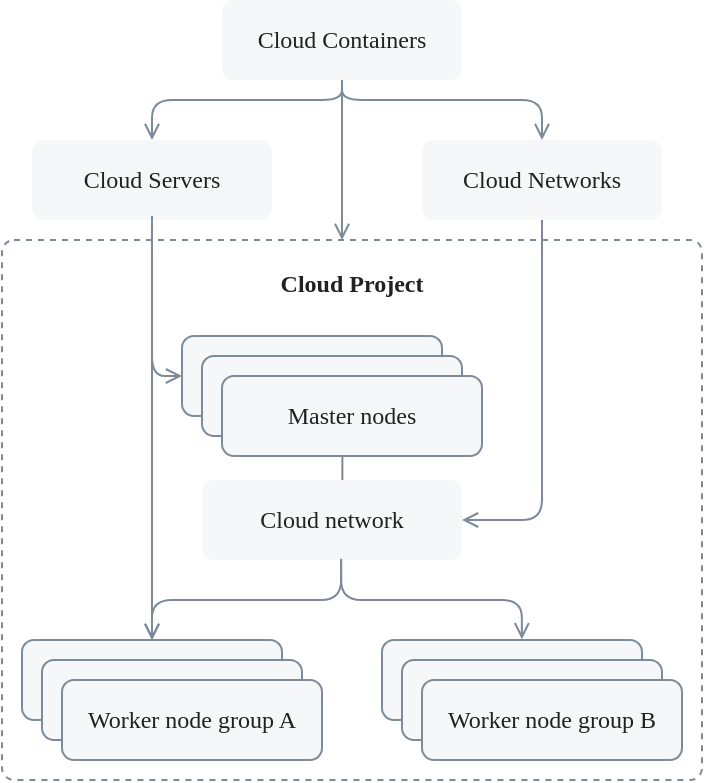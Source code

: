 <mxfile version="28.1.2">
  <diagram name="Page-1" id="Wc-nun4cFioyr8us9cTb">
    <mxGraphModel dx="-286" dy="2716" grid="1" gridSize="10" guides="1" tooltips="1" connect="1" arrows="1" fold="1" page="1" pageScale="1" pageWidth="827" pageHeight="1169" math="0" shadow="0">
      <root>
        <mxCell id="0" />
        <mxCell id="1" parent="0" />
        <mxCell id="rqnI4KAKTY63puV0UFX5-1" value="Cloud Project" style="rounded=1;whiteSpace=wrap;html=1;strokeColor=#7C8A9A;strokeWidth=1;fontColor=#212121;fillColor=none;dashed=1;fontFamily=VK Sans Display;verticalAlign=top;spacing=10;fontStyle=1;arcSize=12;absoluteArcSize=1;movable=1;resizable=1;rotatable=1;deletable=1;editable=1;locked=0;connectable=1;container=0;" vertex="1" parent="1">
          <mxGeometry x="1190" y="-1910" width="350" height="270" as="geometry" />
        </mxCell>
        <mxCell id="rqnI4KAKTY63puV0UFX5-2" value="&lt;font color=&quot;#212121&quot;&gt;Cloud Containers&lt;/font&gt;" style="rounded=1;whiteSpace=wrap;html=1;fontFamily=VK Sans Display;strokeColor=none;arcsize=12;fillColor=#F6F7F9;spacing=0;spacingTop=12;spacingBottom=12;arcSize=12;absoluteArcSize=1;" vertex="1" parent="1">
          <mxGeometry x="1300" y="-2030" width="120" height="40" as="geometry" />
        </mxCell>
        <mxCell id="rqnI4KAKTY63puV0UFX5-3" value="&lt;font color=&quot;#212121&quot;&gt;Cloud Servers&lt;/font&gt;" style="rounded=1;whiteSpace=wrap;html=1;fontFamily=VK Sans Display;strokeColor=none;arcsize=12;fillColor=#F6F7F9;spacing=0;spacingTop=12;spacingBottom=12;arcSize=12;absoluteArcSize=1;" vertex="1" parent="1">
          <mxGeometry x="1205" y="-1960" width="120" height="40" as="geometry" />
        </mxCell>
        <mxCell id="rqnI4KAKTY63puV0UFX5-4" value="&lt;font color=&quot;#212121&quot;&gt;Cloud Networks&lt;/font&gt;" style="rounded=1;whiteSpace=wrap;html=1;fontFamily=VK Sans Display;strokeColor=none;arcsize=12;fillColor=#F6F7F9;spacing=0;spacingTop=12;spacingBottom=12;arcSize=12;absoluteArcSize=1;" vertex="1" parent="1">
          <mxGeometry x="1400" y="-1960" width="120" height="40" as="geometry" />
        </mxCell>
        <mxCell id="rqnI4KAKTY63puV0UFX5-5" style="edgeStyle=none;shape=connector;rounded=1;orthogonalLoop=1;jettySize=auto;html=1;labelBackgroundColor=default;strokeColor=#7C8A9A;strokeWidth=1;fontFamily=VK Sans Display;fontSize=16;fontColor=#212121;startArrow=none;startFill=0;endArrow=open;endFill=0;exitX=0.5;exitY=1;exitDx=0;exitDy=0;" edge="1" parent="1" source="rqnI4KAKTY63puV0UFX5-2">
          <mxGeometry relative="1" as="geometry">
            <mxPoint x="1360" y="-1910" as="targetPoint" />
            <mxPoint x="1360" y="-2020" as="sourcePoint" />
          </mxGeometry>
        </mxCell>
        <mxCell id="rqnI4KAKTY63puV0UFX5-6" style="edgeStyle=none;shape=connector;rounded=1;orthogonalLoop=1;jettySize=auto;html=1;labelBackgroundColor=default;strokeColor=#7C8A9A;strokeWidth=1;fontFamily=VK Sans Display;fontSize=16;fontColor=#212121;startArrow=none;startFill=0;endArrow=open;endFill=0;exitX=0.5;exitY=1;exitDx=0;exitDy=0;entryX=0;entryY=0.5;entryDx=0;entryDy=0;" edge="1" parent="1" target="rqnI4KAKTY63puV0UFX5-21">
          <mxGeometry relative="1" as="geometry">
            <mxPoint x="1280" y="-1844" as="targetPoint" />
            <mxPoint x="1265" y="-1922" as="sourcePoint" />
            <Array as="points">
              <mxPoint x="1265" y="-1842" />
            </Array>
          </mxGeometry>
        </mxCell>
        <mxCell id="rqnI4KAKTY63puV0UFX5-7" style="edgeStyle=none;shape=connector;rounded=1;orthogonalLoop=1;jettySize=auto;html=1;labelBackgroundColor=default;strokeColor=#7C8A9A;strokeWidth=1;fontFamily=VK Sans Display;fontSize=16;fontColor=#212121;startArrow=none;startFill=0;endArrow=open;endFill=0;exitX=0.5;exitY=1;exitDx=0;exitDy=0;entryX=0.5;entryY=0;entryDx=0;entryDy=0;" edge="1" parent="1" source="rqnI4KAKTY63puV0UFX5-3" target="rqnI4KAKTY63puV0UFX5-15">
          <mxGeometry relative="1" as="geometry">
            <mxPoint x="1260" y="-1690" as="targetPoint" />
            <mxPoint x="1200" y="-1840" as="sourcePoint" />
          </mxGeometry>
        </mxCell>
        <mxCell id="rqnI4KAKTY63puV0UFX5-8" style="edgeStyle=none;shape=connector;rounded=1;orthogonalLoop=1;jettySize=auto;html=1;labelBackgroundColor=default;strokeColor=#7C8A9A;strokeWidth=1;fontFamily=VK Sans Display;fontSize=16;fontColor=#212121;startArrow=none;startFill=0;endArrow=open;endFill=0;exitX=0.5;exitY=1;exitDx=0;exitDy=0;entryX=1;entryY=0.5;entryDx=0;entryDy=0;" edge="1" parent="1" source="rqnI4KAKTY63puV0UFX5-4" target="rqnI4KAKTY63puV0UFX5-12">
          <mxGeometry relative="1" as="geometry">
            <mxPoint x="1420" y="-1750" as="targetPoint" />
            <mxPoint x="1600" y="-1810" as="sourcePoint" />
            <Array as="points">
              <mxPoint x="1460" y="-1770" />
            </Array>
          </mxGeometry>
        </mxCell>
        <mxCell id="rqnI4KAKTY63puV0UFX5-9" style="edgeStyle=none;shape=connector;rounded=1;orthogonalLoop=1;jettySize=auto;html=1;labelBackgroundColor=default;strokeColor=#7C8A9A;strokeWidth=1;fontFamily=VK Sans Display;fontSize=16;fontColor=#212121;startArrow=none;startFill=0;endArrow=open;endFill=0;exitX=0.5;exitY=1;exitDx=0;exitDy=0;entryX=0.5;entryY=0;entryDx=0;entryDy=0;" edge="1" parent="1" source="rqnI4KAKTY63puV0UFX5-2" target="rqnI4KAKTY63puV0UFX5-3">
          <mxGeometry relative="1" as="geometry">
            <mxPoint x="1030" y="-1738" as="targetPoint" />
            <mxPoint x="1030" y="-1840" as="sourcePoint" />
            <Array as="points">
              <mxPoint x="1360" y="-1980" />
              <mxPoint x="1265" y="-1980" />
            </Array>
          </mxGeometry>
        </mxCell>
        <mxCell id="rqnI4KAKTY63puV0UFX5-10" style="edgeStyle=none;shape=connector;rounded=1;orthogonalLoop=1;jettySize=auto;html=1;labelBackgroundColor=default;strokeColor=#7C8A9A;strokeWidth=1;fontFamily=VK Sans Display;fontSize=16;fontColor=#212121;startArrow=none;startFill=0;endArrow=open;endFill=0;exitX=0.5;exitY=1;exitDx=0;exitDy=0;entryX=0.5;entryY=0;entryDx=0;entryDy=0;" edge="1" parent="1" source="rqnI4KAKTY63puV0UFX5-2" target="rqnI4KAKTY63puV0UFX5-4">
          <mxGeometry relative="1" as="geometry">
            <mxPoint x="1340" y="-1888" as="targetPoint" />
            <mxPoint x="1340" y="-1990" as="sourcePoint" />
            <Array as="points">
              <mxPoint x="1360" y="-1980" />
              <mxPoint x="1460" y="-1980" />
            </Array>
          </mxGeometry>
        </mxCell>
        <mxCell id="rqnI4KAKTY63puV0UFX5-11" style="edgeStyle=orthogonalEdgeStyle;shape=connector;rounded=1;orthogonalLoop=1;jettySize=auto;html=1;labelBackgroundColor=default;strokeColor=#7C8A9A;strokeWidth=1;fontFamily=VK Sans Display;fontSize=16;fontColor=#212121;startArrow=none;startFill=0;endArrow=none;endFill=0;exitX=0.463;exitY=0.999;exitDx=0;exitDy=0;exitPerimeter=0;movable=1;resizable=1;rotatable=1;deletable=1;editable=1;locked=0;connectable=1;entryX=0.536;entryY=1.009;entryDx=0;entryDy=0;entryPerimeter=0;" edge="1" parent="1" source="rqnI4KAKTY63puV0UFX5-23" target="rqnI4KAKTY63puV0UFX5-12">
          <mxGeometry relative="1" as="geometry">
            <mxPoint x="1354.73" y="-1802.24" as="sourcePoint" />
            <mxPoint x="1355" y="-1742" as="targetPoint" />
            <Array as="points">
              <mxPoint x="1360" y="-1772" />
              <mxPoint x="1360" y="-1772" />
            </Array>
          </mxGeometry>
        </mxCell>
        <mxCell id="rqnI4KAKTY63puV0UFX5-12" value="&lt;font color=&quot;#212121&quot;&gt;Cloud network&lt;/font&gt;" style="rounded=1;whiteSpace=wrap;html=1;fontFamily=VK Sans Display;strokeColor=none;arcsize=12;fillColor=#F6F7F9;spacing=0;spacingTop=12;spacingBottom=12;arcSize=12;absoluteArcSize=1;movable=1;resizable=1;rotatable=1;deletable=1;editable=1;locked=0;connectable=1;container=0;" vertex="1" parent="1">
          <mxGeometry x="1290" y="-1790" width="130" height="40" as="geometry" />
        </mxCell>
        <mxCell id="rqnI4KAKTY63puV0UFX5-13" style="edgeStyle=orthogonalEdgeStyle;shape=connector;rounded=1;orthogonalLoop=1;jettySize=auto;html=1;labelBackgroundColor=default;strokeColor=#7C8A9A;strokeWidth=1;fontFamily=VK Sans Display;fontSize=16;fontColor=#212121;startArrow=none;startFill=0;endArrow=open;endFill=0;exitX=0.535;exitY=0.985;exitDx=0;exitDy=0;entryX=0.5;entryY=0;entryDx=0;entryDy=0;movable=1;resizable=1;rotatable=1;deletable=1;editable=1;locked=0;connectable=1;exitPerimeter=0;" edge="1" parent="1" source="rqnI4KAKTY63puV0UFX5-12" target="rqnI4KAKTY63puV0UFX5-15">
          <mxGeometry relative="1" as="geometry">
            <mxPoint x="1215" y="-1610" as="sourcePoint" />
            <mxPoint x="1265" y="-1710" as="targetPoint" />
            <Array as="points">
              <mxPoint x="1360" y="-1730" />
              <mxPoint x="1265" y="-1730" />
            </Array>
          </mxGeometry>
        </mxCell>
        <mxCell id="rqnI4KAKTY63puV0UFX5-14" style="edgeStyle=orthogonalEdgeStyle;shape=connector;rounded=1;orthogonalLoop=1;jettySize=auto;html=1;labelBackgroundColor=default;strokeColor=#7C8A9A;strokeWidth=1;fontFamily=VK Sans Display;fontSize=16;fontColor=#212121;startArrow=none;startFill=0;endArrow=open;endFill=0;exitX=0.535;exitY=1.006;exitDx=0;exitDy=0;entryX=0.538;entryY=-0.01;entryDx=0;entryDy=0;entryPerimeter=0;movable=1;resizable=1;rotatable=1;deletable=1;editable=1;locked=0;connectable=1;exitPerimeter=0;" edge="1" parent="1" source="rqnI4KAKTY63puV0UFX5-12" target="rqnI4KAKTY63puV0UFX5-18">
          <mxGeometry relative="1" as="geometry">
            <mxPoint x="1485" y="-1640" as="sourcePoint" />
            <mxPoint x="1370" y="-1465" as="targetPoint" />
            <Array as="points">
              <mxPoint x="1360" y="-1730" />
              <mxPoint x="1450" y="-1730" />
            </Array>
          </mxGeometry>
        </mxCell>
        <mxCell id="rqnI4KAKTY63puV0UFX5-15" value="&lt;font color=&quot;#212121&quot;&gt;Node 1&lt;/font&gt;" style="rounded=1;whiteSpace=wrap;html=1;fontFamily=VK Sans Display;strokeColor=#7C8A9A;arcsize=12;fillColor=#F6F7F9;spacing=0;spacingTop=12;spacingBottom=12;arcSize=12;absoluteArcSize=1;strokeWidth=1;movable=1;resizable=1;rotatable=1;deletable=1;editable=1;locked=0;connectable=1;container=0;" vertex="1" parent="1">
          <mxGeometry x="1200" y="-1710" width="130" height="40" as="geometry" />
        </mxCell>
        <mxCell id="rqnI4KAKTY63puV0UFX5-16" value="&lt;font color=&quot;#212121&quot;&gt;Node 1&lt;/font&gt;" style="rounded=1;whiteSpace=wrap;html=1;fontFamily=VK Sans Display;strokeColor=#7C8A9A;arcsize=12;fillColor=#F6F7F9;spacing=0;spacingTop=12;spacingBottom=12;arcSize=12;absoluteArcSize=1;strokeWidth=1;movable=1;resizable=1;rotatable=1;deletable=1;editable=1;locked=0;connectable=1;container=0;" vertex="1" parent="1">
          <mxGeometry x="1210" y="-1700" width="130" height="40" as="geometry" />
        </mxCell>
        <mxCell id="rqnI4KAKTY63puV0UFX5-17" value="&lt;font color=&quot;#212121&quot;&gt;Worker node group A&lt;/font&gt;" style="rounded=1;whiteSpace=wrap;html=1;fontFamily=VK Sans Display;strokeColor=#7C8A9A;arcsize=12;fillColor=#F6F7F9;spacing=0;spacingTop=12;spacingBottom=12;arcSize=12;absoluteArcSize=1;strokeWidth=1;movable=1;resizable=1;rotatable=1;deletable=1;editable=1;locked=0;connectable=1;container=0;" vertex="1" parent="1">
          <mxGeometry x="1220" y="-1690" width="130" height="40" as="geometry" />
        </mxCell>
        <mxCell id="rqnI4KAKTY63puV0UFX5-18" value="&lt;font color=&quot;#212121&quot;&gt;Node 1&lt;/font&gt;" style="rounded=1;whiteSpace=wrap;html=1;fontFamily=VK Sans Display;strokeColor=#7C8A9A;arcsize=12;fillColor=#F6F7F9;spacing=0;spacingTop=12;spacingBottom=12;arcSize=12;absoluteArcSize=1;strokeWidth=1;movable=1;resizable=1;rotatable=1;deletable=1;editable=1;locked=0;connectable=1;container=0;" vertex="1" parent="1">
          <mxGeometry x="1380" y="-1710" width="130" height="40" as="geometry" />
        </mxCell>
        <mxCell id="rqnI4KAKTY63puV0UFX5-19" value="&lt;font color=&quot;#212121&quot;&gt;Node 1&lt;/font&gt;" style="rounded=1;whiteSpace=wrap;html=1;fontFamily=VK Sans Display;strokeColor=#7C8A9A;arcsize=12;fillColor=#F6F7F9;spacing=0;spacingTop=12;spacingBottom=12;arcSize=12;absoluteArcSize=1;strokeWidth=1;movable=1;resizable=1;rotatable=1;deletable=1;editable=1;locked=0;connectable=1;container=0;" vertex="1" parent="1">
          <mxGeometry x="1390" y="-1700" width="130" height="40" as="geometry" />
        </mxCell>
        <mxCell id="rqnI4KAKTY63puV0UFX5-20" value="&lt;font color=&quot;#212121&quot;&gt;Worker node group B&lt;/font&gt;" style="rounded=1;whiteSpace=wrap;html=1;fontFamily=VK Sans Display;strokeColor=#7C8A9A;arcsize=12;fillColor=#F6F7F9;spacing=0;spacingTop=12;spacingBottom=12;arcSize=12;absoluteArcSize=1;strokeWidth=1;movable=1;resizable=1;rotatable=1;deletable=1;editable=1;locked=0;connectable=1;container=0;" vertex="1" parent="1">
          <mxGeometry x="1400" y="-1690" width="130" height="40" as="geometry" />
        </mxCell>
        <mxCell id="rqnI4KAKTY63puV0UFX5-21" value="&lt;font color=&quot;#212121&quot;&gt;Node 1&lt;/font&gt;" style="rounded=1;whiteSpace=wrap;html=1;fontFamily=VK Sans Display;strokeColor=#7C8A9A;arcsize=12;fillColor=#F6F7F9;spacing=0;spacingTop=12;spacingBottom=12;arcSize=12;absoluteArcSize=1;strokeWidth=1;movable=1;resizable=1;rotatable=1;deletable=1;editable=1;locked=0;connectable=1;container=0;" vertex="1" parent="1">
          <mxGeometry x="1280" y="-1862" width="130" height="40" as="geometry" />
        </mxCell>
        <mxCell id="rqnI4KAKTY63puV0UFX5-22" value="&lt;font color=&quot;#212121&quot;&gt;Node 1&lt;/font&gt;" style="rounded=1;whiteSpace=wrap;html=1;fontFamily=VK Sans Display;strokeColor=#7C8A9A;arcsize=12;fillColor=#F6F7F9;spacing=0;spacingTop=12;spacingBottom=12;arcSize=12;absoluteArcSize=1;strokeWidth=1;movable=1;resizable=1;rotatable=1;deletable=1;editable=1;locked=0;connectable=1;container=0;" vertex="1" parent="1">
          <mxGeometry x="1290" y="-1852" width="130" height="40" as="geometry" />
        </mxCell>
        <mxCell id="rqnI4KAKTY63puV0UFX5-23" value="&lt;font color=&quot;#212121&quot;&gt;Master nodes&lt;/font&gt;" style="rounded=1;whiteSpace=wrap;html=1;fontFamily=VK Sans Display;strokeColor=#7C8A9A;arcsize=12;fillColor=#F6F7F9;spacing=0;spacingTop=12;spacingBottom=12;arcSize=12;absoluteArcSize=1;strokeWidth=1;movable=1;resizable=1;rotatable=1;deletable=1;editable=1;locked=0;connectable=1;container=0;" vertex="1" parent="1">
          <mxGeometry x="1300" y="-1842" width="130" height="40" as="geometry" />
        </mxCell>
      </root>
    </mxGraphModel>
  </diagram>
</mxfile>

